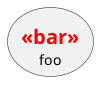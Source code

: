 {
  "sha1": "8x8gqwqv5lsryx984c5xgrdrhhu6af3",
  "insertion": {
    "when": "2024-05-30T20:48:21.542Z",
    "user": "plantuml@gmail.com"
  }
}
@startuml
skinparam {
  UsecaseStereotypeFontSize 20
  UsecaseStereotypeFontColor Red
  UsecaseStereotypeFontStyle bold
}

usecase (foo) <<bar>>
@enduml
